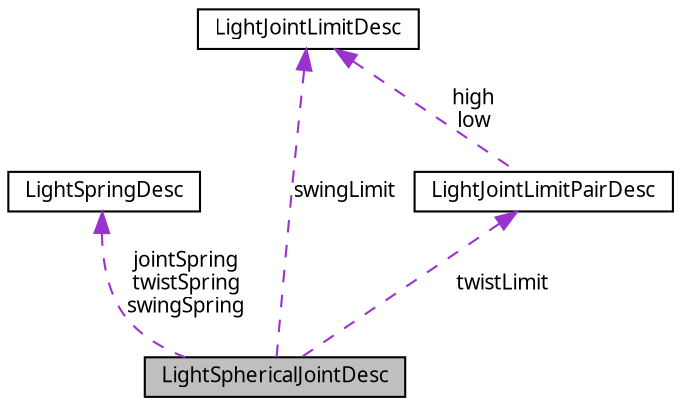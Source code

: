 digraph G
{
  edge [fontname="FreeSans.ttf",fontsize=10,labelfontname="FreeSans.ttf",labelfontsize=10];
  node [fontname="FreeSans.ttf",fontsize=10,shape=record];
  Node1 [label="LightSphericalJointDesc",height=0.2,width=0.4,color="black", fillcolor="grey75", style="filled" fontcolor="black"];
  Node2 -> Node1 [dir=back,color="darkorchid3",fontsize=10,style="dashed",label="jointSpring\ntwistSpring\nswingSpring",fontname="FreeSans.ttf"];
  Node2 [label="LightSpringDesc",height=0.2,width=0.4,color="black", fillcolor="white", style="filled",URL="$struct_light_spring_desc.html"];
  Node3 -> Node1 [dir=back,color="darkorchid3",fontsize=10,style="dashed",label="twistLimit",fontname="FreeSans.ttf"];
  Node3 [label="LightJointLimitPairDesc",height=0.2,width=0.4,color="black", fillcolor="white", style="filled",URL="$struct_light_joint_limit_pair_desc.html"];
  Node4 -> Node3 [dir=back,color="darkorchid3",fontsize=10,style="dashed",label="high\nlow",fontname="FreeSans.ttf"];
  Node4 [label="LightJointLimitDesc",height=0.2,width=0.4,color="black", fillcolor="white", style="filled",URL="$struct_light_joint_limit_desc.html"];
  Node4 -> Node1 [dir=back,color="darkorchid3",fontsize=10,style="dashed",label="swingLimit",fontname="FreeSans.ttf"];
}
